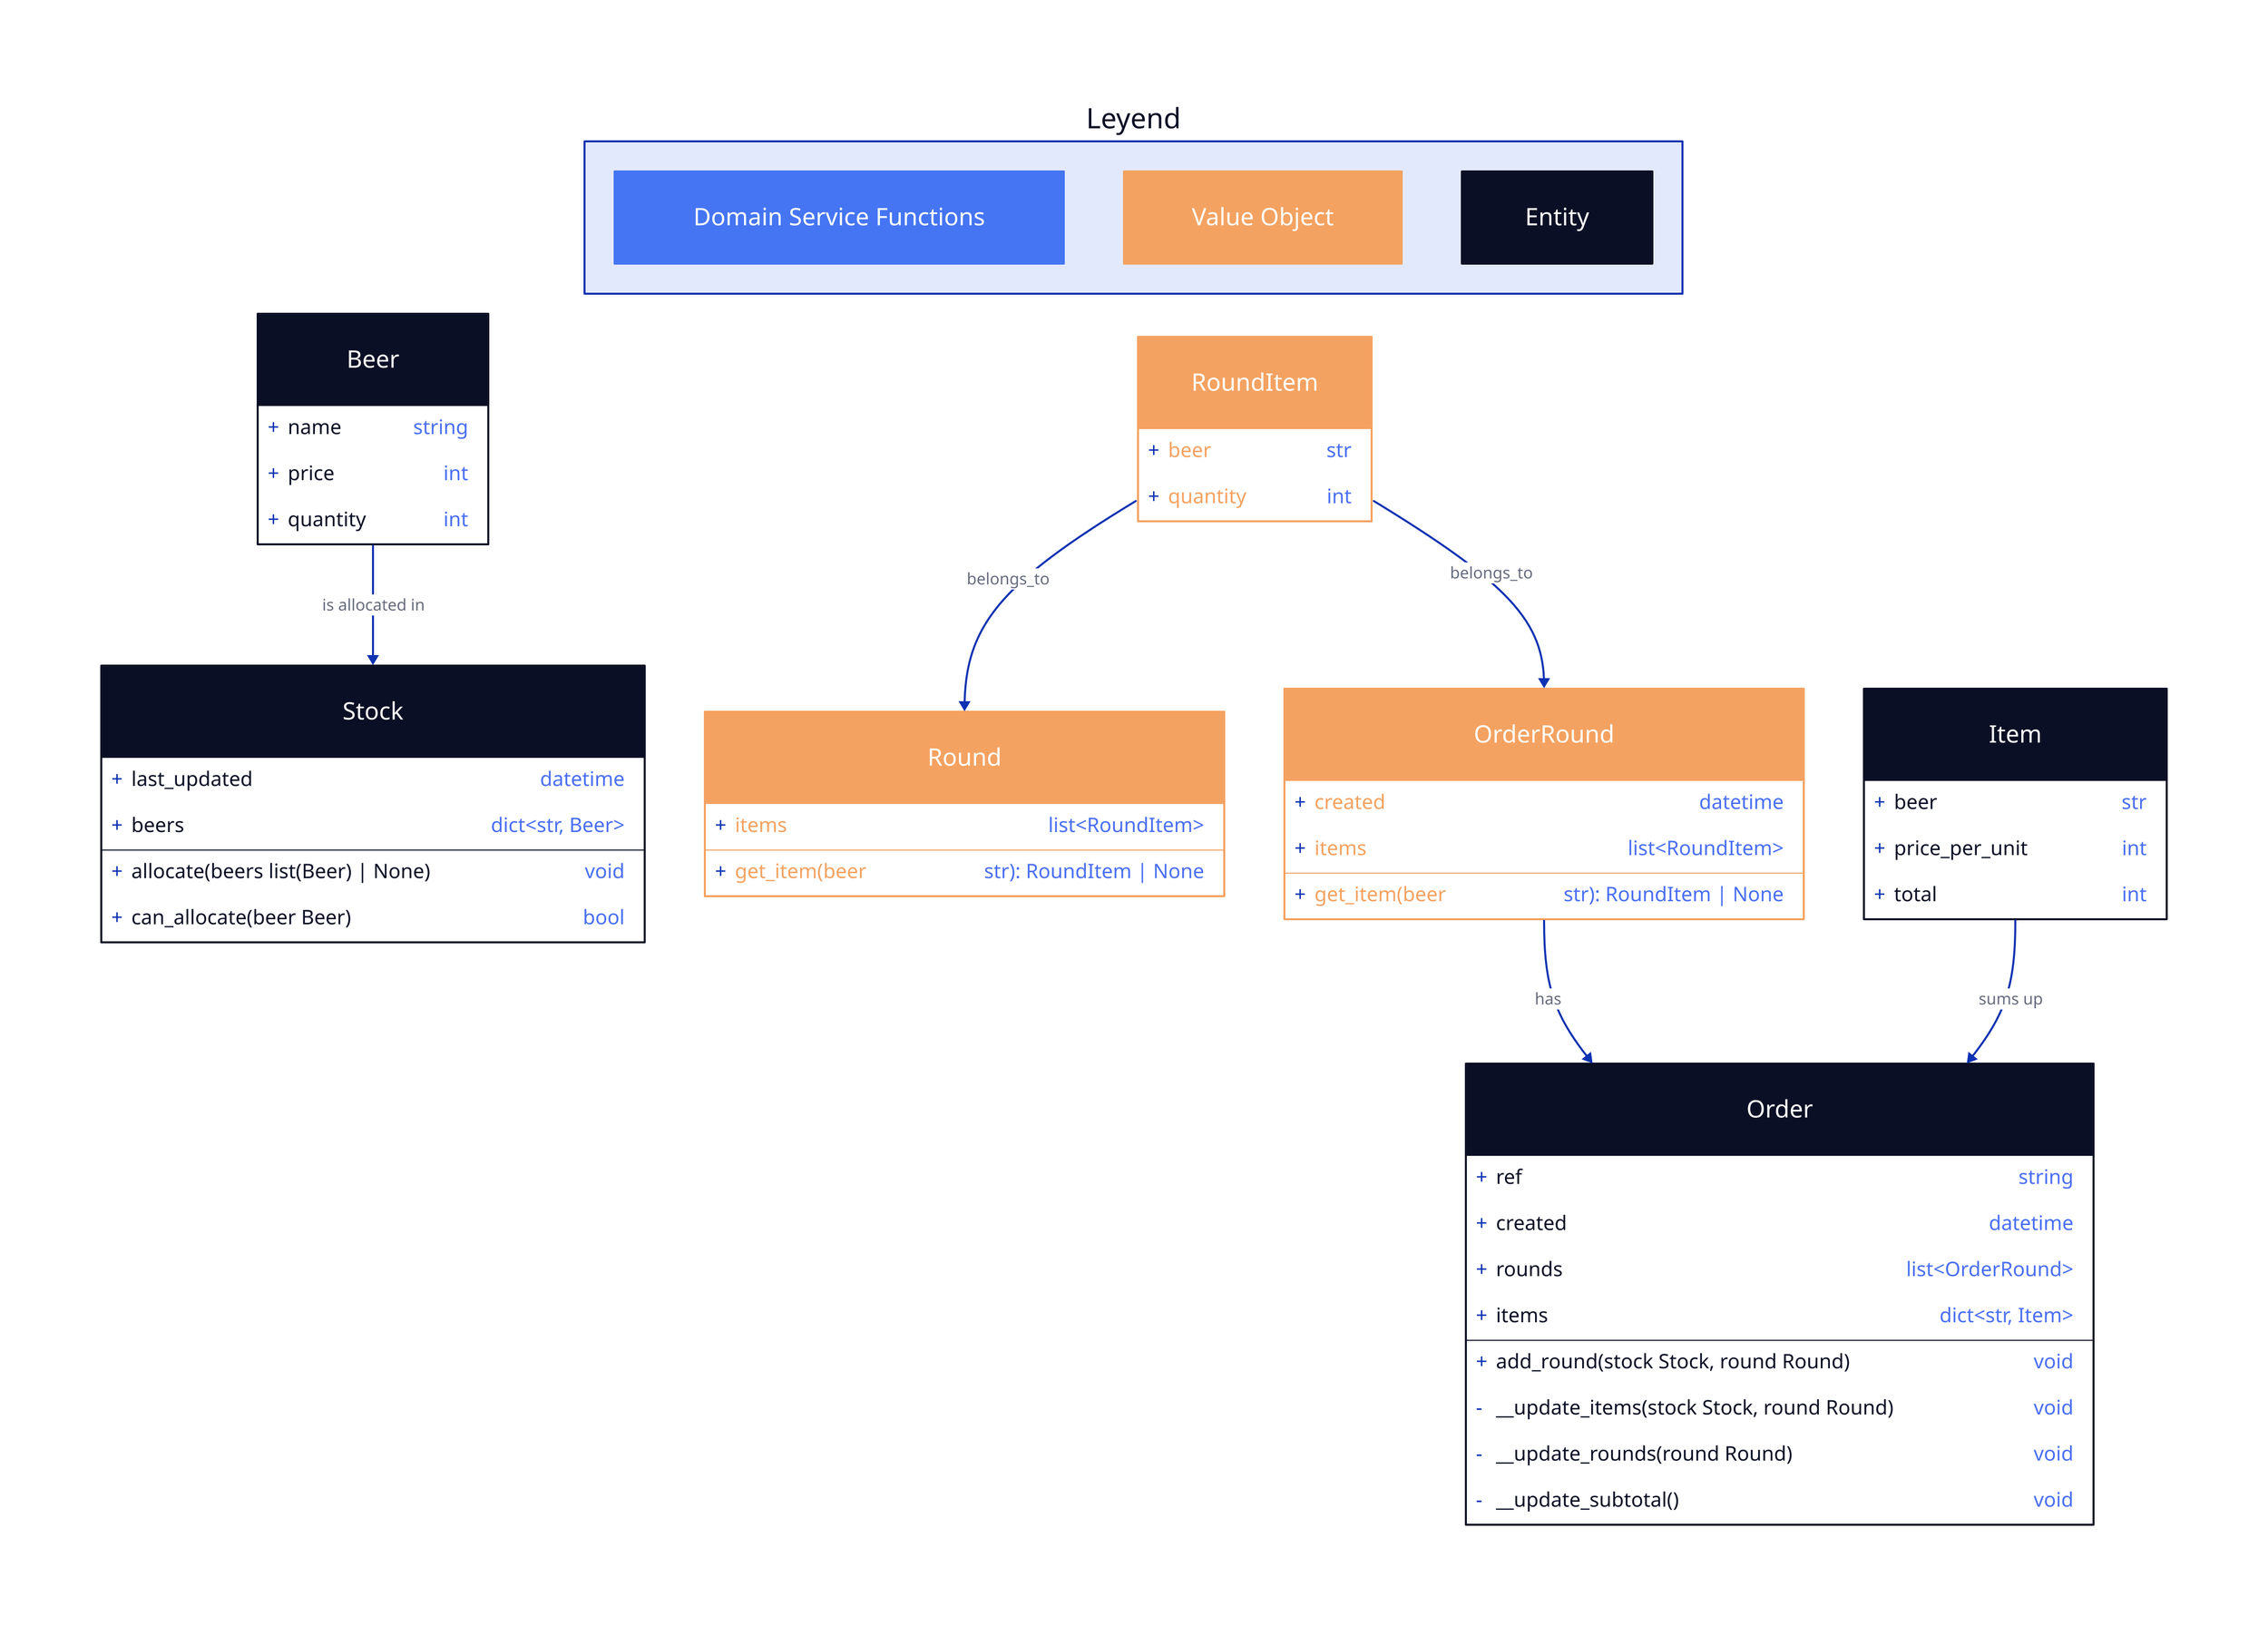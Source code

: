 vars: {
  value_object_color: "#f4a261"
  domain_service_function_color: "#4575F3"
}

"""
STOCK
"""

Beer: {
  shape: class

  +name: string
  +price: int
  +quantity: int
}

Stock: {
  shape: class

  +last_updated: datetime
  +beers: dict<str, Beer>

  +allocate(beers list(Beer) | None): void
  +can_allocate(beer Beer): bool
}

Beer -> Stock: is allocated in

"""
ROUND
"""

RoundItem: {
  shape: class

  +beer: str
  +quantity: int

  style.fill: ${value_object_color}
}

Round: {
  shape: class

  +items: list<RoundItem>

  +get_item(beer: str): RoundItem | None

  style.fill: ${value_object_color}
}

OrderRound: {
  shape: class

  +created: datetime
  +items: list<RoundItem>

  +get_item(beer: str): RoundItem | None

  style.fill: ${value_object_color}
}

RoundItem -> Round: belongs_to
RoundItem -> OrderRound: belongs_to

"""
ITEM
"""

Item: {
  shape: class

  +beer: str
  +price_per_unit: int # Snapshot of the price at the moment of the order
  +total: int # Quantity of beers.
}

"""
ORDER
"""

Order: {
  shape: class

  +ref: string
  +created: datetime
  +rounds: list<OrderRound>
  +items: dict<str, Item>

  +add_round(stock Stock, round Round): void
  -__update_items(stock Stock, round Round): void
  -__update_rounds(round Round): void
  -__update_subtotal(): void
}

OrderRound -> Order: has
Item -> Order: sums up

"""
LEGEND
"""

Leyend: {
  near: top-center

  Domain Service Functions: {
    shape: class

    style.fill: ${domain_service_function_color}
  }

  Value Object: {
    shape: class

    style.fill: ${value_object_color}
  }

  Entity: {
    shape: class
  }
}